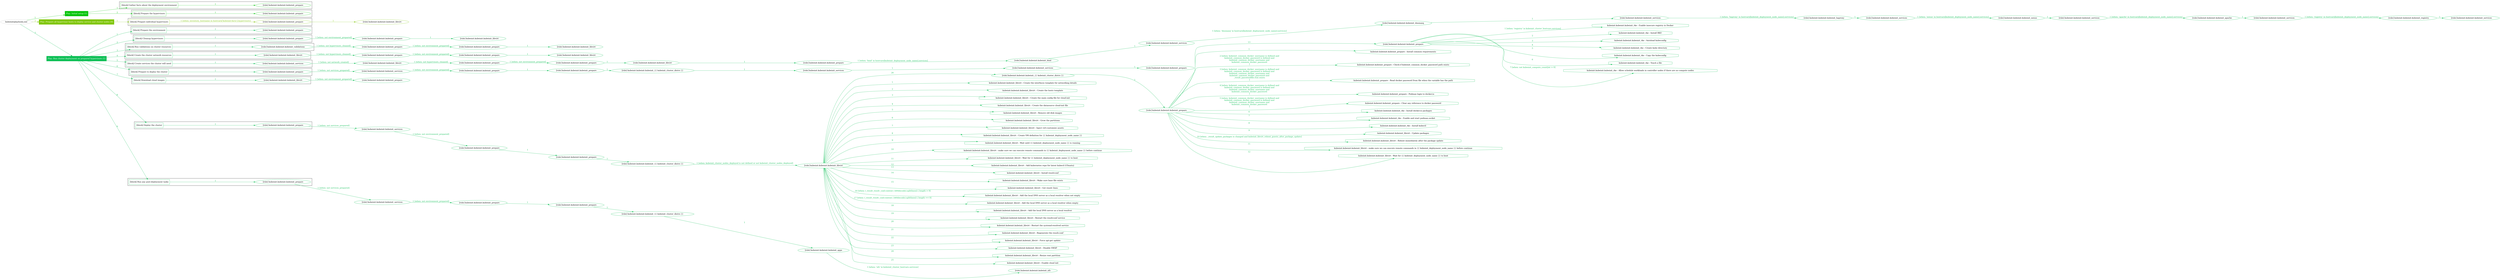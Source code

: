 digraph {
	graph [concentrate=true ordering=in rankdir=LR ratio=fill]
	edge [esep=5 sep=10]
	"kubeinit/playbook.yml" [id=root_node style=dotted]
	play_877e1c7e [label="Play: Initial setup (1)" color="#08c40d" fontcolor="#ffffff" id=play_877e1c7e shape=box style=filled tooltip=localhost]
	"kubeinit/playbook.yml" -> play_877e1c7e [label="1 " color="#08c40d" fontcolor="#08c40d" id=edge_a51e3ed9 labeltooltip="1 " tooltip="1 "]
	subgraph "kubeinit.kubeinit.kubeinit_prepare" {
		role_f8da73b6 [label="[role] kubeinit.kubeinit.kubeinit_prepare" color="#08c40d" id=role_f8da73b6 tooltip="kubeinit.kubeinit.kubeinit_prepare"]
	}
	subgraph "kubeinit.kubeinit.kubeinit_prepare" {
		role_a609c7f2 [label="[role] kubeinit.kubeinit.kubeinit_prepare" color="#08c40d" id=role_a609c7f2 tooltip="kubeinit.kubeinit.kubeinit_prepare"]
	}
	subgraph "Play: Initial setup (1)" {
		play_877e1c7e -> block_c3112750 [label=1 color="#08c40d" fontcolor="#08c40d" id=edge_c14bb4ed labeltooltip=1 tooltip=1]
		subgraph cluster_block_c3112750 {
			block_c3112750 [label="[block] Gather facts about the deployment environment" color="#08c40d" id=block_c3112750 labeltooltip="Gather facts about the deployment environment" shape=box tooltip="Gather facts about the deployment environment"]
			block_c3112750 -> role_f8da73b6 [label="1 " color="#08c40d" fontcolor="#08c40d" id=edge_8b98b0c1 labeltooltip="1 " tooltip="1 "]
		}
		play_877e1c7e -> block_ba62fec7 [label=2 color="#08c40d" fontcolor="#08c40d" id=edge_2b91a1cf labeltooltip=2 tooltip=2]
		subgraph cluster_block_ba62fec7 {
			block_ba62fec7 [label="[block] Prepare the hypervisors" color="#08c40d" id=block_ba62fec7 labeltooltip="Prepare the hypervisors" shape=box tooltip="Prepare the hypervisors"]
			block_ba62fec7 -> role_a609c7f2 [label="1 " color="#08c40d" fontcolor="#08c40d" id=edge_91f7ea03 labeltooltip="1 " tooltip="1 "]
		}
	}
	play_c7fe2dd2 [label="Play: Prepare all hypervisor hosts to deploy service and cluster nodes (0)" color="#80c606" fontcolor="#ffffff" id=play_c7fe2dd2 shape=box style=filled tooltip="Play: Prepare all hypervisor hosts to deploy service and cluster nodes (0)"]
	"kubeinit/playbook.yml" -> play_c7fe2dd2 [label="2 " color="#80c606" fontcolor="#80c606" id=edge_8987d800 labeltooltip="2 " tooltip="2 "]
	subgraph "kubeinit.kubeinit.kubeinit_libvirt" {
		role_76ca135f [label="[role] kubeinit.kubeinit.kubeinit_libvirt" color="#80c606" id=role_76ca135f tooltip="kubeinit.kubeinit.kubeinit_libvirt"]
	}
	subgraph "kubeinit.kubeinit.kubeinit_prepare" {
		role_9c8b6515 [label="[role] kubeinit.kubeinit.kubeinit_prepare" color="#80c606" id=role_9c8b6515 tooltip="kubeinit.kubeinit.kubeinit_prepare"]
		role_9c8b6515 -> role_76ca135f [label="1 " color="#80c606" fontcolor="#80c606" id=edge_afbfa829 labeltooltip="1 " tooltip="1 "]
	}
	subgraph "Play: Prepare all hypervisor hosts to deploy service and cluster nodes (0)" {
		play_c7fe2dd2 -> block_7d22125c [label=1 color="#80c606" fontcolor="#80c606" id=edge_f505e914 labeltooltip=1 tooltip=1]
		subgraph cluster_block_7d22125c {
			block_7d22125c [label="[block] Prepare individual hypervisors" color="#80c606" id=block_7d22125c labeltooltip="Prepare individual hypervisors" shape=box tooltip="Prepare individual hypervisors"]
			block_7d22125c -> role_9c8b6515 [label="1 [when: inventory_hostname in hostvars['kubeinit-facts'].hypervisors]" color="#80c606" fontcolor="#80c606" id=edge_a45ce4bf labeltooltip="1 [when: inventory_hostname in hostvars['kubeinit-facts'].hypervisors]" tooltip="1 [when: inventory_hostname in hostvars['kubeinit-facts'].hypervisors]"]
		}
	}
	play_59136e5b [label="Play: Run cluster deployment on prepared hypervisors (1)" color="#0dbf55" fontcolor="#ffffff" id=play_59136e5b shape=box style=filled tooltip=localhost]
	"kubeinit/playbook.yml" -> play_59136e5b [label="3 " color="#0dbf55" fontcolor="#0dbf55" id=edge_35d132f8 labeltooltip="3 " tooltip="3 "]
	subgraph "kubeinit.kubeinit.kubeinit_prepare" {
		role_7f027c6a [label="[role] kubeinit.kubeinit.kubeinit_prepare" color="#0dbf55" id=role_7f027c6a tooltip="kubeinit.kubeinit.kubeinit_prepare"]
	}
	subgraph "kubeinit.kubeinit.kubeinit_libvirt" {
		role_857af783 [label="[role] kubeinit.kubeinit.kubeinit_libvirt" color="#0dbf55" id=role_857af783 tooltip="kubeinit.kubeinit.kubeinit_libvirt"]
	}
	subgraph "kubeinit.kubeinit.kubeinit_prepare" {
		role_6d89bca7 [label="[role] kubeinit.kubeinit.kubeinit_prepare" color="#0dbf55" id=role_6d89bca7 tooltip="kubeinit.kubeinit.kubeinit_prepare"]
		role_6d89bca7 -> role_857af783 [label="1 " color="#0dbf55" fontcolor="#0dbf55" id=edge_25cd18c8 labeltooltip="1 " tooltip="1 "]
	}
	subgraph "kubeinit.kubeinit.kubeinit_prepare" {
		role_25736651 [label="[role] kubeinit.kubeinit.kubeinit_prepare" color="#0dbf55" id=role_25736651 tooltip="kubeinit.kubeinit.kubeinit_prepare"]
		role_25736651 -> role_6d89bca7 [label="1 [when: not environment_prepared]" color="#0dbf55" fontcolor="#0dbf55" id=edge_3de71059 labeltooltip="1 [when: not environment_prepared]" tooltip="1 [when: not environment_prepared]"]
	}
	subgraph "kubeinit.kubeinit.kubeinit_libvirt" {
		role_bd520759 [label="[role] kubeinit.kubeinit.kubeinit_libvirt" color="#0dbf55" id=role_bd520759 tooltip="kubeinit.kubeinit.kubeinit_libvirt"]
	}
	subgraph "kubeinit.kubeinit.kubeinit_prepare" {
		role_b9891053 [label="[role] kubeinit.kubeinit.kubeinit_prepare" color="#0dbf55" id=role_b9891053 tooltip="kubeinit.kubeinit.kubeinit_prepare"]
		role_b9891053 -> role_bd520759 [label="1 " color="#0dbf55" fontcolor="#0dbf55" id=edge_bd1473f3 labeltooltip="1 " tooltip="1 "]
	}
	subgraph "kubeinit.kubeinit.kubeinit_prepare" {
		role_f0d0e014 [label="[role] kubeinit.kubeinit.kubeinit_prepare" color="#0dbf55" id=role_f0d0e014 tooltip="kubeinit.kubeinit.kubeinit_prepare"]
		role_f0d0e014 -> role_b9891053 [label="1 [when: not environment_prepared]" color="#0dbf55" fontcolor="#0dbf55" id=edge_1a6ce7ce labeltooltip="1 [when: not environment_prepared]" tooltip="1 [when: not environment_prepared]"]
	}
	subgraph "kubeinit.kubeinit.kubeinit_validations" {
		role_1f4a95e4 [label="[role] kubeinit.kubeinit.kubeinit_validations" color="#0dbf55" id=role_1f4a95e4 tooltip="kubeinit.kubeinit.kubeinit_validations"]
		role_1f4a95e4 -> role_f0d0e014 [label="1 [when: not hypervisors_cleaned]" color="#0dbf55" fontcolor="#0dbf55" id=edge_c1c038d4 labeltooltip="1 [when: not hypervisors_cleaned]" tooltip="1 [when: not hypervisors_cleaned]"]
	}
	subgraph "kubeinit.kubeinit.kubeinit_libvirt" {
		role_38b675ef [label="[role] kubeinit.kubeinit.kubeinit_libvirt" color="#0dbf55" id=role_38b675ef tooltip="kubeinit.kubeinit.kubeinit_libvirt"]
	}
	subgraph "kubeinit.kubeinit.kubeinit_prepare" {
		role_45d183e4 [label="[role] kubeinit.kubeinit.kubeinit_prepare" color="#0dbf55" id=role_45d183e4 tooltip="kubeinit.kubeinit.kubeinit_prepare"]
		role_45d183e4 -> role_38b675ef [label="1 " color="#0dbf55" fontcolor="#0dbf55" id=edge_7df10ed4 labeltooltip="1 " tooltip="1 "]
	}
	subgraph "kubeinit.kubeinit.kubeinit_prepare" {
		role_720419bf [label="[role] kubeinit.kubeinit.kubeinit_prepare" color="#0dbf55" id=role_720419bf tooltip="kubeinit.kubeinit.kubeinit_prepare"]
		role_720419bf -> role_45d183e4 [label="1 [when: not environment_prepared]" color="#0dbf55" fontcolor="#0dbf55" id=edge_5412954b labeltooltip="1 [when: not environment_prepared]" tooltip="1 [when: not environment_prepared]"]
	}
	subgraph "kubeinit.kubeinit.kubeinit_libvirt" {
		role_5560bbfd [label="[role] kubeinit.kubeinit.kubeinit_libvirt" color="#0dbf55" id=role_5560bbfd tooltip="kubeinit.kubeinit.kubeinit_libvirt"]
		role_5560bbfd -> role_720419bf [label="1 [when: not hypervisors_cleaned]" color="#0dbf55" fontcolor="#0dbf55" id=edge_1e7687b3 labeltooltip="1 [when: not hypervisors_cleaned]" tooltip="1 [when: not hypervisors_cleaned]"]
	}
	subgraph "kubeinit.kubeinit.kubeinit_services" {
		role_d9fd0e33 [label="[role] kubeinit.kubeinit.kubeinit_services" color="#0dbf55" id=role_d9fd0e33 tooltip="kubeinit.kubeinit.kubeinit_services"]
	}
	subgraph "kubeinit.kubeinit.kubeinit_registry" {
		role_4bd1d3ea [label="[role] kubeinit.kubeinit.kubeinit_registry" color="#0dbf55" id=role_4bd1d3ea tooltip="kubeinit.kubeinit.kubeinit_registry"]
		role_4bd1d3ea -> role_d9fd0e33 [label="1 " color="#0dbf55" fontcolor="#0dbf55" id=edge_9052240e labeltooltip="1 " tooltip="1 "]
	}
	subgraph "kubeinit.kubeinit.kubeinit_services" {
		role_a309f988 [label="[role] kubeinit.kubeinit.kubeinit_services" color="#0dbf55" id=role_a309f988 tooltip="kubeinit.kubeinit.kubeinit_services"]
		role_a309f988 -> role_4bd1d3ea [label="1 [when: 'registry' in hostvars[kubeinit_deployment_node_name].services]" color="#0dbf55" fontcolor="#0dbf55" id=edge_5fbac03f labeltooltip="1 [when: 'registry' in hostvars[kubeinit_deployment_node_name].services]" tooltip="1 [when: 'registry' in hostvars[kubeinit_deployment_node_name].services]"]
	}
	subgraph "kubeinit.kubeinit.kubeinit_apache" {
		role_d0303ca4 [label="[role] kubeinit.kubeinit.kubeinit_apache" color="#0dbf55" id=role_d0303ca4 tooltip="kubeinit.kubeinit.kubeinit_apache"]
		role_d0303ca4 -> role_a309f988 [label="1 " color="#0dbf55" fontcolor="#0dbf55" id=edge_cf601fd1 labeltooltip="1 " tooltip="1 "]
	}
	subgraph "kubeinit.kubeinit.kubeinit_services" {
		role_bc332b9e [label="[role] kubeinit.kubeinit.kubeinit_services" color="#0dbf55" id=role_bc332b9e tooltip="kubeinit.kubeinit.kubeinit_services"]
		role_bc332b9e -> role_d0303ca4 [label="1 [when: 'apache' in hostvars[kubeinit_deployment_node_name].services]" color="#0dbf55" fontcolor="#0dbf55" id=edge_06b74567 labeltooltip="1 [when: 'apache' in hostvars[kubeinit_deployment_node_name].services]" tooltip="1 [when: 'apache' in hostvars[kubeinit_deployment_node_name].services]"]
	}
	subgraph "kubeinit.kubeinit.kubeinit_nexus" {
		role_0d4e658c [label="[role] kubeinit.kubeinit.kubeinit_nexus" color="#0dbf55" id=role_0d4e658c tooltip="kubeinit.kubeinit.kubeinit_nexus"]
		role_0d4e658c -> role_bc332b9e [label="1 " color="#0dbf55" fontcolor="#0dbf55" id=edge_0e57f862 labeltooltip="1 " tooltip="1 "]
	}
	subgraph "kubeinit.kubeinit.kubeinit_services" {
		role_cb0007cc [label="[role] kubeinit.kubeinit.kubeinit_services" color="#0dbf55" id=role_cb0007cc tooltip="kubeinit.kubeinit.kubeinit_services"]
		role_cb0007cc -> role_0d4e658c [label="1 [when: 'nexus' in hostvars[kubeinit_deployment_node_name].services]" color="#0dbf55" fontcolor="#0dbf55" id=edge_d9ba9be3 labeltooltip="1 [when: 'nexus' in hostvars[kubeinit_deployment_node_name].services]" tooltip="1 [when: 'nexus' in hostvars[kubeinit_deployment_node_name].services]"]
	}
	subgraph "kubeinit.kubeinit.kubeinit_haproxy" {
		role_6bc3b390 [label="[role] kubeinit.kubeinit.kubeinit_haproxy" color="#0dbf55" id=role_6bc3b390 tooltip="kubeinit.kubeinit.kubeinit_haproxy"]
		role_6bc3b390 -> role_cb0007cc [label="1 " color="#0dbf55" fontcolor="#0dbf55" id=edge_253ddf5e labeltooltip="1 " tooltip="1 "]
	}
	subgraph "kubeinit.kubeinit.kubeinit_services" {
		role_b09ebe63 [label="[role] kubeinit.kubeinit.kubeinit_services" color="#0dbf55" id=role_b09ebe63 tooltip="kubeinit.kubeinit.kubeinit_services"]
		role_b09ebe63 -> role_6bc3b390 [label="1 [when: 'haproxy' in hostvars[kubeinit_deployment_node_name].services]" color="#0dbf55" fontcolor="#0dbf55" id=edge_b9b11aeb labeltooltip="1 [when: 'haproxy' in hostvars[kubeinit_deployment_node_name].services]" tooltip="1 [when: 'haproxy' in hostvars[kubeinit_deployment_node_name].services]"]
	}
	subgraph "kubeinit.kubeinit.kubeinit_dnsmasq" {
		role_19d4fa75 [label="[role] kubeinit.kubeinit.kubeinit_dnsmasq" color="#0dbf55" id=role_19d4fa75 tooltip="kubeinit.kubeinit.kubeinit_dnsmasq"]
		role_19d4fa75 -> role_b09ebe63 [label="1 " color="#0dbf55" fontcolor="#0dbf55" id=edge_f7cdd599 labeltooltip="1 " tooltip="1 "]
	}
	subgraph "kubeinit.kubeinit.kubeinit_services" {
		role_148d0b4d [label="[role] kubeinit.kubeinit.kubeinit_services" color="#0dbf55" id=role_148d0b4d tooltip="kubeinit.kubeinit.kubeinit_services"]
		role_148d0b4d -> role_19d4fa75 [label="1 [when: 'dnsmasq' in hostvars[kubeinit_deployment_node_name].services]" color="#0dbf55" fontcolor="#0dbf55" id=edge_55b01785 labeltooltip="1 [when: 'dnsmasq' in hostvars[kubeinit_deployment_node_name].services]" tooltip="1 [when: 'dnsmasq' in hostvars[kubeinit_deployment_node_name].services]"]
	}
	subgraph "kubeinit.kubeinit.kubeinit_bind" {
		role_68a07fb9 [label="[role] kubeinit.kubeinit.kubeinit_bind" color="#0dbf55" id=role_68a07fb9 tooltip="kubeinit.kubeinit.kubeinit_bind"]
		role_68a07fb9 -> role_148d0b4d [label="1 " color="#0dbf55" fontcolor="#0dbf55" id=edge_3151f06b labeltooltip="1 " tooltip="1 "]
	}
	subgraph "kubeinit.kubeinit.kubeinit_prepare" {
		role_0197b5aa [label="[role] kubeinit.kubeinit.kubeinit_prepare" color="#0dbf55" id=role_0197b5aa tooltip="kubeinit.kubeinit.kubeinit_prepare"]
		role_0197b5aa -> role_68a07fb9 [label="1 [when: 'bind' in hostvars[kubeinit_deployment_node_name].services]" color="#0dbf55" fontcolor="#0dbf55" id=edge_12c8c7f4 labeltooltip="1 [when: 'bind' in hostvars[kubeinit_deployment_node_name].services]" tooltip="1 [when: 'bind' in hostvars[kubeinit_deployment_node_name].services]"]
	}
	subgraph "kubeinit.kubeinit.kubeinit_libvirt" {
		role_816c2892 [label="[role] kubeinit.kubeinit.kubeinit_libvirt" color="#0dbf55" id=role_816c2892 tooltip="kubeinit.kubeinit.kubeinit_libvirt"]
		role_816c2892 -> role_0197b5aa [label="1 " color="#0dbf55" fontcolor="#0dbf55" id=edge_848bf4d5 labeltooltip="1 " tooltip="1 "]
	}
	subgraph "kubeinit.kubeinit.kubeinit_prepare" {
		role_b1c5877d [label="[role] kubeinit.kubeinit.kubeinit_prepare" color="#0dbf55" id=role_b1c5877d tooltip="kubeinit.kubeinit.kubeinit_prepare"]
		role_b1c5877d -> role_816c2892 [label="1 " color="#0dbf55" fontcolor="#0dbf55" id=edge_98cd38d2 labeltooltip="1 " tooltip="1 "]
	}
	subgraph "kubeinit.kubeinit.kubeinit_prepare" {
		role_ba6b0842 [label="[role] kubeinit.kubeinit.kubeinit_prepare" color="#0dbf55" id=role_ba6b0842 tooltip="kubeinit.kubeinit.kubeinit_prepare"]
		role_ba6b0842 -> role_b1c5877d [label="1 [when: not environment_prepared]" color="#0dbf55" fontcolor="#0dbf55" id=edge_1dadfb91 labeltooltip="1 [when: not environment_prepared]" tooltip="1 [when: not environment_prepared]"]
	}
	subgraph "kubeinit.kubeinit.kubeinit_libvirt" {
		role_e7ba4612 [label="[role] kubeinit.kubeinit.kubeinit_libvirt" color="#0dbf55" id=role_e7ba4612 tooltip="kubeinit.kubeinit.kubeinit_libvirt"]
		role_e7ba4612 -> role_ba6b0842 [label="1 [when: not hypervisors_cleaned]" color="#0dbf55" fontcolor="#0dbf55" id=edge_103c4f74 labeltooltip="1 [when: not hypervisors_cleaned]" tooltip="1 [when: not hypervisors_cleaned]"]
	}
	subgraph "kubeinit.kubeinit.kubeinit_services" {
		role_c98a0f12 [label="[role] kubeinit.kubeinit.kubeinit_services" color="#0dbf55" id=role_c98a0f12 tooltip="kubeinit.kubeinit.kubeinit_services"]
		role_c98a0f12 -> role_e7ba4612 [label="1 [when: not network_created]" color="#0dbf55" fontcolor="#0dbf55" id=edge_729a5d6d labeltooltip="1 [when: not network_created]" tooltip="1 [when: not network_created]"]
	}
	subgraph "kubeinit.kubeinit.kubeinit_prepare" {
		role_959833c6 [label="[role] kubeinit.kubeinit.kubeinit_prepare" color="#0dbf55" id=role_959833c6 tooltip="kubeinit.kubeinit.kubeinit_prepare"]
	}
	subgraph "kubeinit.kubeinit.kubeinit_services" {
		role_703cd24c [label="[role] kubeinit.kubeinit.kubeinit_services" color="#0dbf55" id=role_703cd24c tooltip="kubeinit.kubeinit.kubeinit_services"]
		role_703cd24c -> role_959833c6 [label="1 " color="#0dbf55" fontcolor="#0dbf55" id=edge_0cd7c613 labeltooltip="1 " tooltip="1 "]
	}
	subgraph "kubeinit.kubeinit.kubeinit_services" {
		role_b945664e [label="[role] kubeinit.kubeinit.kubeinit_services" color="#0dbf55" id=role_b945664e tooltip="kubeinit.kubeinit.kubeinit_services"]
		role_b945664e -> role_703cd24c [label="1 " color="#0dbf55" fontcolor="#0dbf55" id=edge_b81685e0 labeltooltip="1 " tooltip="1 "]
	}
	subgraph "kubeinit.kubeinit.kubeinit_{{ kubeinit_cluster_distro }}" {
		role_a41b689a [label="[role] kubeinit.kubeinit.kubeinit_{{ kubeinit_cluster_distro }}" color="#0dbf55" id=role_a41b689a tooltip="kubeinit.kubeinit.kubeinit_{{ kubeinit_cluster_distro }}"]
		role_a41b689a -> role_b945664e [label="1 " color="#0dbf55" fontcolor="#0dbf55" id=edge_3e71c7f8 labeltooltip="1 " tooltip="1 "]
	}
	subgraph "kubeinit.kubeinit.kubeinit_prepare" {
		role_5f62874c [label="[role] kubeinit.kubeinit.kubeinit_prepare" color="#0dbf55" id=role_5f62874c tooltip="kubeinit.kubeinit.kubeinit_prepare"]
		role_5f62874c -> role_a41b689a [label="1 " color="#0dbf55" fontcolor="#0dbf55" id=edge_800ddf2e labeltooltip="1 " tooltip="1 "]
	}
	subgraph "kubeinit.kubeinit.kubeinit_prepare" {
		role_70bf3505 [label="[role] kubeinit.kubeinit.kubeinit_prepare" color="#0dbf55" id=role_70bf3505 tooltip="kubeinit.kubeinit.kubeinit_prepare"]
		role_70bf3505 -> role_5f62874c [label="1 " color="#0dbf55" fontcolor="#0dbf55" id=edge_555cf4ff labeltooltip="1 " tooltip="1 "]
	}
	subgraph "kubeinit.kubeinit.kubeinit_services" {
		role_d2439dc1 [label="[role] kubeinit.kubeinit.kubeinit_services" color="#0dbf55" id=role_d2439dc1 tooltip="kubeinit.kubeinit.kubeinit_services"]
		role_d2439dc1 -> role_70bf3505 [label="1 [when: not environment_prepared]" color="#0dbf55" fontcolor="#0dbf55" id=edge_00e84118 labeltooltip="1 [when: not environment_prepared]" tooltip="1 [when: not environment_prepared]"]
	}
	subgraph "kubeinit.kubeinit.kubeinit_prepare" {
		role_703fd8d3 [label="[role] kubeinit.kubeinit.kubeinit_prepare" color="#0dbf55" id=role_703fd8d3 tooltip="kubeinit.kubeinit.kubeinit_prepare"]
		role_703fd8d3 -> role_d2439dc1 [label="1 [when: not services_prepared]" color="#0dbf55" fontcolor="#0dbf55" id=edge_b6b46bc5 labeltooltip="1 [when: not services_prepared]" tooltip="1 [when: not services_prepared]"]
	}
	subgraph "kubeinit.kubeinit.kubeinit_prepare" {
		role_ee9a293a [label="[role] kubeinit.kubeinit.kubeinit_prepare" color="#0dbf55" id=role_ee9a293a tooltip="kubeinit.kubeinit.kubeinit_prepare"]
	}
	subgraph "kubeinit.kubeinit.kubeinit_libvirt" {
		role_dbcf99b4 [label="[role] kubeinit.kubeinit.kubeinit_libvirt" color="#0dbf55" id=role_dbcf99b4 tooltip="kubeinit.kubeinit.kubeinit_libvirt"]
		role_dbcf99b4 -> role_ee9a293a [label="1 [when: not environment_prepared]" color="#0dbf55" fontcolor="#0dbf55" id=edge_935583a7 labeltooltip="1 [when: not environment_prepared]" tooltip="1 [when: not environment_prepared]"]
	}
	subgraph "kubeinit.kubeinit.kubeinit_prepare" {
		role_b02dcbea [label="[role] kubeinit.kubeinit.kubeinit_prepare" color="#0dbf55" id=role_b02dcbea tooltip="kubeinit.kubeinit.kubeinit_prepare"]
		task_aade4ef5 [label="kubeinit.kubeinit.kubeinit_rke : Enable insecure registry in Docker" color="#0dbf55" id=task_aade4ef5 shape=octagon tooltip="kubeinit.kubeinit.kubeinit_rke : Enable insecure registry in Docker"]
		role_b02dcbea -> task_aade4ef5 [label="1 [when: 'registry' in kubeinit_cluster_hostvars.services]" color="#0dbf55" fontcolor="#0dbf55" id=edge_562a33b7 labeltooltip="1 [when: 'registry' in kubeinit_cluster_hostvars.services]" tooltip="1 [when: 'registry' in kubeinit_cluster_hostvars.services]"]
		task_94c3bade [label="kubeinit.kubeinit.kubeinit_rke : Install RKE" color="#0dbf55" id=task_94c3bade shape=octagon tooltip="kubeinit.kubeinit.kubeinit_rke : Install RKE"]
		role_b02dcbea -> task_94c3bade [label="2 " color="#0dbf55" fontcolor="#0dbf55" id=edge_bf3179f7 labeltooltip="2 " tooltip="2 "]
		task_96f3ed8a [label="kubeinit.kubeinit.kubeinit_rke : Autoload kubeconfig" color="#0dbf55" id=task_96f3ed8a shape=octagon tooltip="kubeinit.kubeinit.kubeinit_rke : Autoload kubeconfig"]
		role_b02dcbea -> task_96f3ed8a [label="3 " color="#0dbf55" fontcolor="#0dbf55" id=edge_c80d394f labeltooltip="3 " tooltip="3 "]
		task_009834bb [label="kubeinit.kubeinit.kubeinit_rke : Create kube directory" color="#0dbf55" id=task_009834bb shape=octagon tooltip="kubeinit.kubeinit.kubeinit_rke : Create kube directory"]
		role_b02dcbea -> task_009834bb [label="4 " color="#0dbf55" fontcolor="#0dbf55" id=edge_bed652e3 labeltooltip="4 " tooltip="4 "]
		task_a4652799 [label="kubeinit.kubeinit.kubeinit_rke : Copy the kubeconfig" color="#0dbf55" id=task_a4652799 shape=octagon tooltip="kubeinit.kubeinit.kubeinit_rke : Copy the kubeconfig"]
		role_b02dcbea -> task_a4652799 [label="5 " color="#0dbf55" fontcolor="#0dbf55" id=edge_d43a1b2a labeltooltip="5 " tooltip="5 "]
		task_95016ab6 [label="kubeinit.kubeinit.kubeinit_rke : Touch a file" color="#0dbf55" id=task_95016ab6 shape=octagon tooltip="kubeinit.kubeinit.kubeinit_rke : Touch a file"]
		role_b02dcbea -> task_95016ab6 [label="6 " color="#0dbf55" fontcolor="#0dbf55" id=edge_a584fdcf labeltooltip="6 " tooltip="6 "]
		task_da39d371 [label="kubeinit.kubeinit.kubeinit_rke : Allow schedule workloads in controller nodes if there are no compute nodes" color="#0dbf55" id=task_da39d371 shape=octagon tooltip="kubeinit.kubeinit.kubeinit_rke : Allow schedule workloads in controller nodes if there are no compute nodes"]
		role_b02dcbea -> task_da39d371 [label="7 [when: not kubeinit_compute_count|int > 0]" color="#0dbf55" fontcolor="#0dbf55" id=edge_b1703e39 labeltooltip="7 [when: not kubeinit_compute_count|int > 0]" tooltip="7 [when: not kubeinit_compute_count|int > 0]"]
	}
	subgraph "kubeinit.kubeinit.kubeinit_prepare" {
		role_983735b3 [label="[role] kubeinit.kubeinit.kubeinit_prepare" color="#0dbf55" id=role_983735b3 tooltip="kubeinit.kubeinit.kubeinit_prepare"]
		task_b68bbac2 [label="kubeinit.kubeinit.kubeinit_prepare : Install common requirements" color="#0dbf55" id=task_b68bbac2 shape=octagon tooltip="kubeinit.kubeinit.kubeinit_prepare : Install common requirements"]
		role_983735b3 -> task_b68bbac2 [label="1 " color="#0dbf55" fontcolor="#0dbf55" id=edge_92f87f99 labeltooltip="1 " tooltip="1 "]
		task_f881ed60 [label="kubeinit.kubeinit.kubeinit_prepare : Check if kubeinit_common_docker_password path exists" color="#0dbf55" id=task_f881ed60 shape=octagon tooltip="kubeinit.kubeinit.kubeinit_prepare : Check if kubeinit_common_docker_password path exists"]
		role_983735b3 -> task_f881ed60 [label="2 [when: kubeinit_common_docker_username is defined and
kubeinit_common_docker_password is defined and
kubeinit_common_docker_username and
kubeinit_common_docker_password
]" color="#0dbf55" fontcolor="#0dbf55" id=edge_324ed14e labeltooltip="2 [when: kubeinit_common_docker_username is defined and
kubeinit_common_docker_password is defined and
kubeinit_common_docker_username and
kubeinit_common_docker_password
]" tooltip="2 [when: kubeinit_common_docker_username is defined and
kubeinit_common_docker_password is defined and
kubeinit_common_docker_username and
kubeinit_common_docker_password
]"]
		task_93d0e59b [label="kubeinit.kubeinit.kubeinit_prepare : Read docker password from file when the variable has the path" color="#0dbf55" id=task_93d0e59b shape=octagon tooltip="kubeinit.kubeinit.kubeinit_prepare : Read docker password from file when the variable has the path"]
		role_983735b3 -> task_93d0e59b [label="3 [when: kubeinit_common_docker_username is defined and
kubeinit_common_docker_password is defined and
kubeinit_common_docker_username and
kubeinit_common_docker_password and
_result_passwordfile.stat.exists
]" color="#0dbf55" fontcolor="#0dbf55" id=edge_e55c683a labeltooltip="3 [when: kubeinit_common_docker_username is defined and
kubeinit_common_docker_password is defined and
kubeinit_common_docker_username and
kubeinit_common_docker_password and
_result_passwordfile.stat.exists
]" tooltip="3 [when: kubeinit_common_docker_username is defined and
kubeinit_common_docker_password is defined and
kubeinit_common_docker_username and
kubeinit_common_docker_password and
_result_passwordfile.stat.exists
]"]
		task_57a7fef7 [label="kubeinit.kubeinit.kubeinit_prepare : Podman login to docker.io" color="#0dbf55" id=task_57a7fef7 shape=octagon tooltip="kubeinit.kubeinit.kubeinit_prepare : Podman login to docker.io"]
		role_983735b3 -> task_57a7fef7 [label="4 [when: kubeinit_common_docker_username is defined and
kubeinit_common_docker_password is defined and
kubeinit_common_docker_username and
kubeinit_common_docker_password
]" color="#0dbf55" fontcolor="#0dbf55" id=edge_797cec36 labeltooltip="4 [when: kubeinit_common_docker_username is defined and
kubeinit_common_docker_password is defined and
kubeinit_common_docker_username and
kubeinit_common_docker_password
]" tooltip="4 [when: kubeinit_common_docker_username is defined and
kubeinit_common_docker_password is defined and
kubeinit_common_docker_username and
kubeinit_common_docker_password
]"]
		task_e26018b4 [label="kubeinit.kubeinit.kubeinit_prepare : Clear any reference to docker password" color="#0dbf55" id=task_e26018b4 shape=octagon tooltip="kubeinit.kubeinit.kubeinit_prepare : Clear any reference to docker password"]
		role_983735b3 -> task_e26018b4 [label="5 [when: kubeinit_common_docker_username is defined and
kubeinit_common_docker_password is defined and
kubeinit_common_docker_username and
kubeinit_common_docker_password
]" color="#0dbf55" fontcolor="#0dbf55" id=edge_e7390a47 labeltooltip="5 [when: kubeinit_common_docker_username is defined and
kubeinit_common_docker_password is defined and
kubeinit_common_docker_username and
kubeinit_common_docker_password
]" tooltip="5 [when: kubeinit_common_docker_username is defined and
kubeinit_common_docker_password is defined and
kubeinit_common_docker_username and
kubeinit_common_docker_password
]"]
		task_4ea4c59c [label="kubeinit.kubeinit.kubeinit_rke : Install docker.io packages" color="#0dbf55" id=task_4ea4c59c shape=octagon tooltip="kubeinit.kubeinit.kubeinit_rke : Install docker.io packages"]
		role_983735b3 -> task_4ea4c59c [label="6 " color="#0dbf55" fontcolor="#0dbf55" id=edge_044cdad1 labeltooltip="6 " tooltip="6 "]
		task_455eedd0 [label="kubeinit.kubeinit.kubeinit_rke : Enable and start podman.socket" color="#0dbf55" id=task_455eedd0 shape=octagon tooltip="kubeinit.kubeinit.kubeinit_rke : Enable and start podman.socket"]
		role_983735b3 -> task_455eedd0 [label="7 " color="#0dbf55" fontcolor="#0dbf55" id=edge_ec327027 labeltooltip="7 " tooltip="7 "]
		task_c8a67582 [label="kubeinit.kubeinit.kubeinit_rke : Install kubectl" color="#0dbf55" id=task_c8a67582 shape=octagon tooltip="kubeinit.kubeinit.kubeinit_rke : Install kubectl"]
		role_983735b3 -> task_c8a67582 [label="8 " color="#0dbf55" fontcolor="#0dbf55" id=edge_0e1b4248 labeltooltip="8 " tooltip="8 "]
		task_d431d40c [label="kubeinit.kubeinit.kubeinit_libvirt : Update packages" color="#0dbf55" id=task_d431d40c shape=octagon tooltip="kubeinit.kubeinit.kubeinit_libvirt : Update packages"]
		role_983735b3 -> task_d431d40c [label="9 " color="#0dbf55" fontcolor="#0dbf55" id=edge_6d4a1730 labeltooltip="9 " tooltip="9 "]
		task_4328205e [label="kubeinit.kubeinit.kubeinit_libvirt : Reboot immediately after the package update" color="#0dbf55" id=task_4328205e shape=octagon tooltip="kubeinit.kubeinit.kubeinit_libvirt : Reboot immediately after the package update"]
		role_983735b3 -> task_4328205e [label="10 [when: _result_update_packages is changed and kubeinit_libvirt_reboot_guests_after_package_update]" color="#0dbf55" fontcolor="#0dbf55" id=edge_2ace5b53 labeltooltip="10 [when: _result_update_packages is changed and kubeinit_libvirt_reboot_guests_after_package_update]" tooltip="10 [when: _result_update_packages is changed and kubeinit_libvirt_reboot_guests_after_package_update]"]
		task_2ddb9199 [label="kubeinit.kubeinit.kubeinit_libvirt : make sure we can execute remote commands in {{ kubeinit_deployment_node_name }} before continue" color="#0dbf55" id=task_2ddb9199 shape=octagon tooltip="kubeinit.kubeinit.kubeinit_libvirt : make sure we can execute remote commands in {{ kubeinit_deployment_node_name }} before continue"]
		role_983735b3 -> task_2ddb9199 [label="11 " color="#0dbf55" fontcolor="#0dbf55" id=edge_5f99518f labeltooltip="11 " tooltip="11 "]
		task_0e498b2e [label="kubeinit.kubeinit.kubeinit_libvirt : Wait for {{ kubeinit_deployment_node_name }} to boot" color="#0dbf55" id=task_0e498b2e shape=octagon tooltip="kubeinit.kubeinit.kubeinit_libvirt : Wait for {{ kubeinit_deployment_node_name }} to boot"]
		role_983735b3 -> task_0e498b2e [label="12 " color="#0dbf55" fontcolor="#0dbf55" id=edge_3410435d labeltooltip="12 " tooltip="12 "]
		role_983735b3 -> role_b02dcbea [label="13 " color="#0dbf55" fontcolor="#0dbf55" id=edge_51dfd66c labeltooltip="13 " tooltip="13 "]
	}
	subgraph "kubeinit.kubeinit.kubeinit_{{ kubeinit_cluster_distro }}" {
		role_76782d9a [label="[role] kubeinit.kubeinit.kubeinit_{{ kubeinit_cluster_distro }}" color="#0dbf55" id=role_76782d9a tooltip="kubeinit.kubeinit.kubeinit_{{ kubeinit_cluster_distro }}"]
		role_76782d9a -> role_983735b3 [label="1 " color="#0dbf55" fontcolor="#0dbf55" id=edge_43b4b71b labeltooltip="1 " tooltip="1 "]
	}
	subgraph "kubeinit.kubeinit.kubeinit_libvirt" {
		role_09c74da6 [label="[role] kubeinit.kubeinit.kubeinit_libvirt" color="#0dbf55" id=role_09c74da6 tooltip="kubeinit.kubeinit.kubeinit_libvirt"]
		task_f3011dc8 [label="kubeinit.kubeinit.kubeinit_libvirt : Create the interfaces template for networking details" color="#0dbf55" id=task_f3011dc8 shape=octagon tooltip="kubeinit.kubeinit.kubeinit_libvirt : Create the interfaces template for networking details"]
		role_09c74da6 -> task_f3011dc8 [label="1 " color="#0dbf55" fontcolor="#0dbf55" id=edge_73a96663 labeltooltip="1 " tooltip="1 "]
		task_749a6170 [label="kubeinit.kubeinit.kubeinit_libvirt : Create the hosts template" color="#0dbf55" id=task_749a6170 shape=octagon tooltip="kubeinit.kubeinit.kubeinit_libvirt : Create the hosts template"]
		role_09c74da6 -> task_749a6170 [label="2 " color="#0dbf55" fontcolor="#0dbf55" id=edge_394847f0 labeltooltip="2 " tooltip="2 "]
		task_7de92617 [label="kubeinit.kubeinit.kubeinit_libvirt : Create the main config file for cloud-init" color="#0dbf55" id=task_7de92617 shape=octagon tooltip="kubeinit.kubeinit.kubeinit_libvirt : Create the main config file for cloud-init"]
		role_09c74da6 -> task_7de92617 [label="3 " color="#0dbf55" fontcolor="#0dbf55" id=edge_0fdc5eda labeltooltip="3 " tooltip="3 "]
		task_5c355c93 [label="kubeinit.kubeinit.kubeinit_libvirt : Create the datasource cloud-init file" color="#0dbf55" id=task_5c355c93 shape=octagon tooltip="kubeinit.kubeinit.kubeinit_libvirt : Create the datasource cloud-init file"]
		role_09c74da6 -> task_5c355c93 [label="4 " color="#0dbf55" fontcolor="#0dbf55" id=edge_c7d86bf3 labeltooltip="4 " tooltip="4 "]
		task_fc98e534 [label="kubeinit.kubeinit.kubeinit_libvirt : Remove old disk images" color="#0dbf55" id=task_fc98e534 shape=octagon tooltip="kubeinit.kubeinit.kubeinit_libvirt : Remove old disk images"]
		role_09c74da6 -> task_fc98e534 [label="5 " color="#0dbf55" fontcolor="#0dbf55" id=edge_4253a1b0 labeltooltip="5 " tooltip="5 "]
		task_c83063f1 [label="kubeinit.kubeinit.kubeinit_libvirt : Grow the partitions" color="#0dbf55" id=task_c83063f1 shape=octagon tooltip="kubeinit.kubeinit.kubeinit_libvirt : Grow the partitions"]
		role_09c74da6 -> task_c83063f1 [label="6 " color="#0dbf55" fontcolor="#0dbf55" id=edge_ff3ec0a8 labeltooltip="6 " tooltip="6 "]
		task_de5be986 [label="kubeinit.kubeinit.kubeinit_libvirt : Inject virt-customize assets" color="#0dbf55" id=task_de5be986 shape=octagon tooltip="kubeinit.kubeinit.kubeinit_libvirt : Inject virt-customize assets"]
		role_09c74da6 -> task_de5be986 [label="7 " color="#0dbf55" fontcolor="#0dbf55" id=edge_854852fb labeltooltip="7 " tooltip="7 "]
		task_8a59d095 [label="kubeinit.kubeinit.kubeinit_libvirt : Create VM definition for {{ kubeinit_deployment_node_name }}" color="#0dbf55" id=task_8a59d095 shape=octagon tooltip="kubeinit.kubeinit.kubeinit_libvirt : Create VM definition for {{ kubeinit_deployment_node_name }}"]
		role_09c74da6 -> task_8a59d095 [label="8 " color="#0dbf55" fontcolor="#0dbf55" id=edge_55324c0c labeltooltip="8 " tooltip="8 "]
		task_c886ac91 [label="kubeinit.kubeinit.kubeinit_libvirt : Wait until {{ kubeinit_deployment_node_name }} is running" color="#0dbf55" id=task_c886ac91 shape=octagon tooltip="kubeinit.kubeinit.kubeinit_libvirt : Wait until {{ kubeinit_deployment_node_name }} is running"]
		role_09c74da6 -> task_c886ac91 [label="9 " color="#0dbf55" fontcolor="#0dbf55" id=edge_2cb65d28 labeltooltip="9 " tooltip="9 "]
		task_bb2df5ca [label="kubeinit.kubeinit.kubeinit_libvirt : make sure we can execute remote commands in {{ kubeinit_deployment_node_name }} before continue" color="#0dbf55" id=task_bb2df5ca shape=octagon tooltip="kubeinit.kubeinit.kubeinit_libvirt : make sure we can execute remote commands in {{ kubeinit_deployment_node_name }} before continue"]
		role_09c74da6 -> task_bb2df5ca [label="10 " color="#0dbf55" fontcolor="#0dbf55" id=edge_f20cd5a9 labeltooltip="10 " tooltip="10 "]
		task_a5acd937 [label="kubeinit.kubeinit.kubeinit_libvirt : Wait for {{ kubeinit_deployment_node_name }} to boot" color="#0dbf55" id=task_a5acd937 shape=octagon tooltip="kubeinit.kubeinit.kubeinit_libvirt : Wait for {{ kubeinit_deployment_node_name }} to boot"]
		role_09c74da6 -> task_a5acd937 [label="11 " color="#0dbf55" fontcolor="#0dbf55" id=edge_3f3f4fa7 labeltooltip="11 " tooltip="11 "]
		task_411d28c0 [label="kubeinit.kubeinit.kubeinit_libvirt : Add kubernetes repo for latest kubectl (Ubuntu)" color="#0dbf55" id=task_411d28c0 shape=octagon tooltip="kubeinit.kubeinit.kubeinit_libvirt : Add kubernetes repo for latest kubectl (Ubuntu)"]
		role_09c74da6 -> task_411d28c0 [label="12 " color="#0dbf55" fontcolor="#0dbf55" id=edge_5ed73dee labeltooltip="12 " tooltip="12 "]
		task_4bedad67 [label="kubeinit.kubeinit.kubeinit_libvirt : Install resolvconf" color="#0dbf55" id=task_4bedad67 shape=octagon tooltip="kubeinit.kubeinit.kubeinit_libvirt : Install resolvconf"]
		role_09c74da6 -> task_4bedad67 [label="13 " color="#0dbf55" fontcolor="#0dbf55" id=edge_cbb00277 labeltooltip="13 " tooltip="13 "]
		task_b4267f32 [label="kubeinit.kubeinit.kubeinit_libvirt : Make sure base file exists" color="#0dbf55" id=task_b4267f32 shape=octagon tooltip="kubeinit.kubeinit.kubeinit_libvirt : Make sure base file exists"]
		role_09c74da6 -> task_b4267f32 [label="14 " color="#0dbf55" fontcolor="#0dbf55" id=edge_5372e037 labeltooltip="14 " tooltip="14 "]
		task_9393c1b5 [label="kubeinit.kubeinit.kubeinit_libvirt : Get resolv lines" color="#0dbf55" id=task_9393c1b5 shape=octagon tooltip="kubeinit.kubeinit.kubeinit_libvirt : Get resolv lines"]
		role_09c74da6 -> task_9393c1b5 [label="15 " color="#0dbf55" fontcolor="#0dbf55" id=edge_1f214abd labeltooltip="15 " tooltip="15 "]
		task_afdaeb4c [label="kubeinit.kubeinit.kubeinit_libvirt : Add the local DNS server as a local resolver when not empty" color="#0dbf55" id=task_afdaeb4c shape=octagon tooltip="kubeinit.kubeinit.kubeinit_libvirt : Add the local DNS server as a local resolver when not empty"]
		role_09c74da6 -> task_afdaeb4c [label="16 [when: (_result_resolv_conf.content | b64decode).splitlines() | length > 0]" color="#0dbf55" fontcolor="#0dbf55" id=edge_c5ce1aa8 labeltooltip="16 [when: (_result_resolv_conf.content | b64decode).splitlines() | length > 0]" tooltip="16 [when: (_result_resolv_conf.content | b64decode).splitlines() | length > 0]"]
		task_dfb5e597 [label="kubeinit.kubeinit.kubeinit_libvirt : Add the local DNS server as a local resolver when empty" color="#0dbf55" id=task_dfb5e597 shape=octagon tooltip="kubeinit.kubeinit.kubeinit_libvirt : Add the local DNS server as a local resolver when empty"]
		role_09c74da6 -> task_dfb5e597 [label="17 [when: (_result_resolv_conf.content | b64decode).splitlines() | length == 0]" color="#0dbf55" fontcolor="#0dbf55" id=edge_513e7e2e labeltooltip="17 [when: (_result_resolv_conf.content | b64decode).splitlines() | length == 0]" tooltip="17 [when: (_result_resolv_conf.content | b64decode).splitlines() | length == 0]"]
		task_3eea4777 [label="kubeinit.kubeinit.kubeinit_libvirt : Add the local DNS server as a local resolver" color="#0dbf55" id=task_3eea4777 shape=octagon tooltip="kubeinit.kubeinit.kubeinit_libvirt : Add the local DNS server as a local resolver"]
		role_09c74da6 -> task_3eea4777 [label="18 " color="#0dbf55" fontcolor="#0dbf55" id=edge_ab06bee1 labeltooltip="18 " tooltip="18 "]
		task_4d712ccb [label="kubeinit.kubeinit.kubeinit_libvirt : Restart the resolvconf service" color="#0dbf55" id=task_4d712ccb shape=octagon tooltip="kubeinit.kubeinit.kubeinit_libvirt : Restart the resolvconf service"]
		role_09c74da6 -> task_4d712ccb [label="19 " color="#0dbf55" fontcolor="#0dbf55" id=edge_29089c03 labeltooltip="19 " tooltip="19 "]
		task_8797ecbb [label="kubeinit.kubeinit.kubeinit_libvirt : Restart the systemd-resolved service" color="#0dbf55" id=task_8797ecbb shape=octagon tooltip="kubeinit.kubeinit.kubeinit_libvirt : Restart the systemd-resolved service"]
		role_09c74da6 -> task_8797ecbb [label="20 " color="#0dbf55" fontcolor="#0dbf55" id=edge_6db37065 labeltooltip="20 " tooltip="20 "]
		task_5e8b5acf [label="kubeinit.kubeinit.kubeinit_libvirt : Regenerate the resolv.conf" color="#0dbf55" id=task_5e8b5acf shape=octagon tooltip="kubeinit.kubeinit.kubeinit_libvirt : Regenerate the resolv.conf"]
		role_09c74da6 -> task_5e8b5acf [label="21 " color="#0dbf55" fontcolor="#0dbf55" id=edge_844c024d labeltooltip="21 " tooltip="21 "]
		task_5dd5be07 [label="kubeinit.kubeinit.kubeinit_libvirt : Force apt-get update" color="#0dbf55" id=task_5dd5be07 shape=octagon tooltip="kubeinit.kubeinit.kubeinit_libvirt : Force apt-get update"]
		role_09c74da6 -> task_5dd5be07 [label="22 " color="#0dbf55" fontcolor="#0dbf55" id=edge_d8c3c2eb labeltooltip="22 " tooltip="22 "]
		task_cab2188f [label="kubeinit.kubeinit.kubeinit_libvirt : Disable SWAP" color="#0dbf55" id=task_cab2188f shape=octagon tooltip="kubeinit.kubeinit.kubeinit_libvirt : Disable SWAP"]
		role_09c74da6 -> task_cab2188f [label="23 " color="#0dbf55" fontcolor="#0dbf55" id=edge_3dba3696 labeltooltip="23 " tooltip="23 "]
		task_4d01f789 [label="kubeinit.kubeinit.kubeinit_libvirt : Resize root partition" color="#0dbf55" id=task_4d01f789 shape=octagon tooltip="kubeinit.kubeinit.kubeinit_libvirt : Resize root partition"]
		role_09c74da6 -> task_4d01f789 [label="24 " color="#0dbf55" fontcolor="#0dbf55" id=edge_adf67f86 labeltooltip="24 " tooltip="24 "]
		task_e44dceeb [label="kubeinit.kubeinit.kubeinit_libvirt : Enable cloud init" color="#0dbf55" id=task_e44dceeb shape=octagon tooltip="kubeinit.kubeinit.kubeinit_libvirt : Enable cloud init"]
		role_09c74da6 -> task_e44dceeb [label="25 " color="#0dbf55" fontcolor="#0dbf55" id=edge_83e5dbb7 labeltooltip="25 " tooltip="25 "]
		role_09c74da6 -> role_76782d9a [label="26 " color="#0dbf55" fontcolor="#0dbf55" id=edge_9ae04f31 labeltooltip="26 " tooltip="26 "]
	}
	subgraph "kubeinit.kubeinit.kubeinit_{{ kubeinit_cluster_distro }}" {
		role_1c7b83b8 [label="[role] kubeinit.kubeinit.kubeinit_{{ kubeinit_cluster_distro }}" color="#0dbf55" id=role_1c7b83b8 tooltip="kubeinit.kubeinit.kubeinit_{{ kubeinit_cluster_distro }}"]
		role_1c7b83b8 -> role_09c74da6 [label="1 [when: kubeinit_cluster_nodes_deployed is not defined or not kubeinit_cluster_nodes_deployed]" color="#0dbf55" fontcolor="#0dbf55" id=edge_74d371fc labeltooltip="1 [when: kubeinit_cluster_nodes_deployed is not defined or not kubeinit_cluster_nodes_deployed]" tooltip="1 [when: kubeinit_cluster_nodes_deployed is not defined or not kubeinit_cluster_nodes_deployed]"]
	}
	subgraph "kubeinit.kubeinit.kubeinit_prepare" {
		role_681175e5 [label="[role] kubeinit.kubeinit.kubeinit_prepare" color="#0dbf55" id=role_681175e5 tooltip="kubeinit.kubeinit.kubeinit_prepare"]
		role_681175e5 -> role_1c7b83b8 [label="1 " color="#0dbf55" fontcolor="#0dbf55" id=edge_5eb9f326 labeltooltip="1 " tooltip="1 "]
	}
	subgraph "kubeinit.kubeinit.kubeinit_prepare" {
		role_4c79760b [label="[role] kubeinit.kubeinit.kubeinit_prepare" color="#0dbf55" id=role_4c79760b tooltip="kubeinit.kubeinit.kubeinit_prepare"]
		role_4c79760b -> role_681175e5 [label="1 " color="#0dbf55" fontcolor="#0dbf55" id=edge_e18d7451 labeltooltip="1 " tooltip="1 "]
	}
	subgraph "kubeinit.kubeinit.kubeinit_services" {
		role_2aebf67f [label="[role] kubeinit.kubeinit.kubeinit_services" color="#0dbf55" id=role_2aebf67f tooltip="kubeinit.kubeinit.kubeinit_services"]
		role_2aebf67f -> role_4c79760b [label="1 [when: not environment_prepared]" color="#0dbf55" fontcolor="#0dbf55" id=edge_460b5fb4 labeltooltip="1 [when: not environment_prepared]" tooltip="1 [when: not environment_prepared]"]
	}
	subgraph "kubeinit.kubeinit.kubeinit_prepare" {
		role_ce7d0e10 [label="[role] kubeinit.kubeinit.kubeinit_prepare" color="#0dbf55" id=role_ce7d0e10 tooltip="kubeinit.kubeinit.kubeinit_prepare"]
		role_ce7d0e10 -> role_2aebf67f [label="1 [when: not services_prepared]" color="#0dbf55" fontcolor="#0dbf55" id=edge_db1ea1a4 labeltooltip="1 [when: not services_prepared]" tooltip="1 [when: not services_prepared]"]
	}
	subgraph "kubeinit.kubeinit.kubeinit_nfs" {
		role_a3ba8d83 [label="[role] kubeinit.kubeinit.kubeinit_nfs" color="#0dbf55" id=role_a3ba8d83 tooltip="kubeinit.kubeinit.kubeinit_nfs"]
	}
	subgraph "kubeinit.kubeinit.kubeinit_apps" {
		role_e51d4ad4 [label="[role] kubeinit.kubeinit.kubeinit_apps" color="#0dbf55" id=role_e51d4ad4 tooltip="kubeinit.kubeinit.kubeinit_apps"]
		role_e51d4ad4 -> role_a3ba8d83 [label="1 [when: 'nfs' in kubeinit_cluster_hostvars.services]" color="#0dbf55" fontcolor="#0dbf55" id=edge_59472025 labeltooltip="1 [when: 'nfs' in kubeinit_cluster_hostvars.services]" tooltip="1 [when: 'nfs' in kubeinit_cluster_hostvars.services]"]
	}
	subgraph "kubeinit.kubeinit.kubeinit_{{ kubeinit_cluster_distro }}" {
		role_dfa088e3 [label="[role] kubeinit.kubeinit.kubeinit_{{ kubeinit_cluster_distro }}" color="#0dbf55" id=role_dfa088e3 tooltip="kubeinit.kubeinit.kubeinit_{{ kubeinit_cluster_distro }}"]
		role_dfa088e3 -> role_e51d4ad4 [label="1 " color="#0dbf55" fontcolor="#0dbf55" id=edge_5de6a81f labeltooltip="1 " tooltip="1 "]
	}
	subgraph "kubeinit.kubeinit.kubeinit_prepare" {
		role_4a82b68f [label="[role] kubeinit.kubeinit.kubeinit_prepare" color="#0dbf55" id=role_4a82b68f tooltip="kubeinit.kubeinit.kubeinit_prepare"]
		role_4a82b68f -> role_dfa088e3 [label="1 " color="#0dbf55" fontcolor="#0dbf55" id=edge_b70847a1 labeltooltip="1 " tooltip="1 "]
	}
	subgraph "kubeinit.kubeinit.kubeinit_prepare" {
		role_a3e06904 [label="[role] kubeinit.kubeinit.kubeinit_prepare" color="#0dbf55" id=role_a3e06904 tooltip="kubeinit.kubeinit.kubeinit_prepare"]
		role_a3e06904 -> role_4a82b68f [label="1 " color="#0dbf55" fontcolor="#0dbf55" id=edge_7b6c9d32 labeltooltip="1 " tooltip="1 "]
	}
	subgraph "kubeinit.kubeinit.kubeinit_services" {
		role_69190fc8 [label="[role] kubeinit.kubeinit.kubeinit_services" color="#0dbf55" id=role_69190fc8 tooltip="kubeinit.kubeinit.kubeinit_services"]
		role_69190fc8 -> role_a3e06904 [label="1 [when: not environment_prepared]" color="#0dbf55" fontcolor="#0dbf55" id=edge_be14aa27 labeltooltip="1 [when: not environment_prepared]" tooltip="1 [when: not environment_prepared]"]
	}
	subgraph "kubeinit.kubeinit.kubeinit_prepare" {
		role_d20d8b2c [label="[role] kubeinit.kubeinit.kubeinit_prepare" color="#0dbf55" id=role_d20d8b2c tooltip="kubeinit.kubeinit.kubeinit_prepare"]
		role_d20d8b2c -> role_69190fc8 [label="1 [when: not services_prepared]" color="#0dbf55" fontcolor="#0dbf55" id=edge_f9b400b1 labeltooltip="1 [when: not services_prepared]" tooltip="1 [when: not services_prepared]"]
	}
	subgraph "Play: Run cluster deployment on prepared hypervisors (1)" {
		play_59136e5b -> block_eab240a1 [label=1 color="#0dbf55" fontcolor="#0dbf55" id=edge_02965960 labeltooltip=1 tooltip=1]
		subgraph cluster_block_eab240a1 {
			block_eab240a1 [label="[block] Prepare the environment" color="#0dbf55" id=block_eab240a1 labeltooltip="Prepare the environment" shape=box tooltip="Prepare the environment"]
			block_eab240a1 -> role_7f027c6a [label="1 " color="#0dbf55" fontcolor="#0dbf55" id=edge_986ca258 labeltooltip="1 " tooltip="1 "]
		}
		play_59136e5b -> block_cc049704 [label=2 color="#0dbf55" fontcolor="#0dbf55" id=edge_de0d9e93 labeltooltip=2 tooltip=2]
		subgraph cluster_block_cc049704 {
			block_cc049704 [label="[block] Cleanup hypervisors" color="#0dbf55" id=block_cc049704 labeltooltip="Cleanup hypervisors" shape=box tooltip="Cleanup hypervisors"]
			block_cc049704 -> role_25736651 [label="1 " color="#0dbf55" fontcolor="#0dbf55" id=edge_de665cd2 labeltooltip="1 " tooltip="1 "]
		}
		play_59136e5b -> block_b5a8e12c [label=3 color="#0dbf55" fontcolor="#0dbf55" id=edge_c4529c2e labeltooltip=3 tooltip=3]
		subgraph cluster_block_b5a8e12c {
			block_b5a8e12c [label="[block] Run validations on cluster resources" color="#0dbf55" id=block_b5a8e12c labeltooltip="Run validations on cluster resources" shape=box tooltip="Run validations on cluster resources"]
			block_b5a8e12c -> role_1f4a95e4 [label="1 " color="#0dbf55" fontcolor="#0dbf55" id=edge_74551621 labeltooltip="1 " tooltip="1 "]
		}
		play_59136e5b -> block_a5facfb8 [label=4 color="#0dbf55" fontcolor="#0dbf55" id=edge_33a7ca2b labeltooltip=4 tooltip=4]
		subgraph cluster_block_a5facfb8 {
			block_a5facfb8 [label="[block] Create the cluster network resources" color="#0dbf55" id=block_a5facfb8 labeltooltip="Create the cluster network resources" shape=box tooltip="Create the cluster network resources"]
			block_a5facfb8 -> role_5560bbfd [label="1 " color="#0dbf55" fontcolor="#0dbf55" id=edge_04949bd3 labeltooltip="1 " tooltip="1 "]
		}
		play_59136e5b -> block_c6239b51 [label=5 color="#0dbf55" fontcolor="#0dbf55" id=edge_2494f702 labeltooltip=5 tooltip=5]
		subgraph cluster_block_c6239b51 {
			block_c6239b51 [label="[block] Create services the cluster will need" color="#0dbf55" id=block_c6239b51 labeltooltip="Create services the cluster will need" shape=box tooltip="Create services the cluster will need"]
			block_c6239b51 -> role_c98a0f12 [label="1 " color="#0dbf55" fontcolor="#0dbf55" id=edge_ca19fd5b labeltooltip="1 " tooltip="1 "]
		}
		play_59136e5b -> block_a205585c [label=6 color="#0dbf55" fontcolor="#0dbf55" id=edge_13bef653 labeltooltip=6 tooltip=6]
		subgraph cluster_block_a205585c {
			block_a205585c [label="[block] Prepare to deploy the cluster" color="#0dbf55" id=block_a205585c labeltooltip="Prepare to deploy the cluster" shape=box tooltip="Prepare to deploy the cluster"]
			block_a205585c -> role_703fd8d3 [label="1 " color="#0dbf55" fontcolor="#0dbf55" id=edge_66d3cd4a labeltooltip="1 " tooltip="1 "]
		}
		play_59136e5b -> block_8cce1389 [label=7 color="#0dbf55" fontcolor="#0dbf55" id=edge_6ddbf40f labeltooltip=7 tooltip=7]
		subgraph cluster_block_8cce1389 {
			block_8cce1389 [label="[block] Download cloud images" color="#0dbf55" id=block_8cce1389 labeltooltip="Download cloud images" shape=box tooltip="Download cloud images"]
			block_8cce1389 -> role_dbcf99b4 [label="1 " color="#0dbf55" fontcolor="#0dbf55" id=edge_8dc8b738 labeltooltip="1 " tooltip="1 "]
		}
		play_59136e5b -> block_b2be0a80 [label=8 color="#0dbf55" fontcolor="#0dbf55" id=edge_418408b7 labeltooltip=8 tooltip=8]
		subgraph cluster_block_b2be0a80 {
			block_b2be0a80 [label="[block] Deploy the cluster" color="#0dbf55" id=block_b2be0a80 labeltooltip="Deploy the cluster" shape=box tooltip="Deploy the cluster"]
			block_b2be0a80 -> role_ce7d0e10 [label="1 " color="#0dbf55" fontcolor="#0dbf55" id=edge_ad352f5d labeltooltip="1 " tooltip="1 "]
		}
		play_59136e5b -> block_4042cda2 [label=9 color="#0dbf55" fontcolor="#0dbf55" id=edge_940669d0 labeltooltip=9 tooltip=9]
		subgraph cluster_block_4042cda2 {
			block_4042cda2 [label="[block] Run any post-deployment tasks" color="#0dbf55" id=block_4042cda2 labeltooltip="Run any post-deployment tasks" shape=box tooltip="Run any post-deployment tasks"]
			block_4042cda2 -> role_d20d8b2c [label="1 " color="#0dbf55" fontcolor="#0dbf55" id=edge_20f559ed labeltooltip="1 " tooltip="1 "]
		}
	}
}
